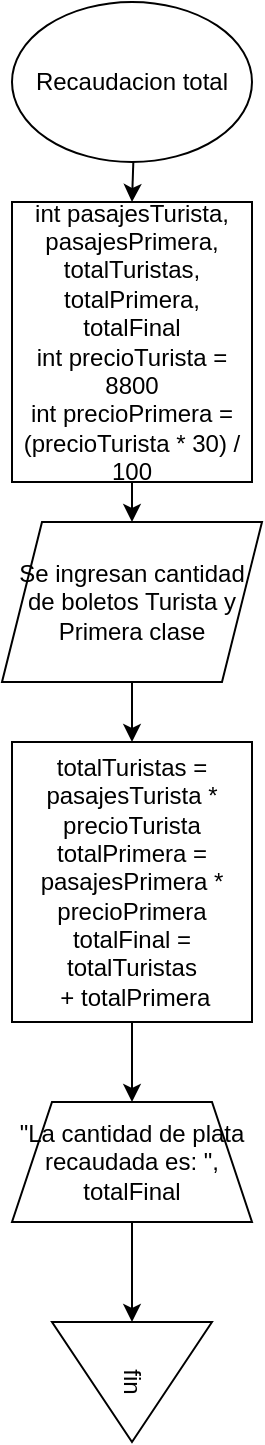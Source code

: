 <mxfile>
    <diagram id="ocYCHdFwPsP_puxFhfdW" name="Page-1">
        <mxGraphModel dx="1171" dy="787" grid="1" gridSize="10" guides="1" tooltips="1" connect="1" arrows="1" fold="1" page="1" pageScale="1" pageWidth="850" pageHeight="1100" math="0" shadow="0">
            <root>
                <mxCell id="0"/>
                <mxCell id="1" parent="0"/>
                <mxCell id="3" style="edgeStyle=none;html=1;" edge="1" parent="1" source="2" target="4">
                    <mxGeometry relative="1" as="geometry">
                        <mxPoint x="425" y="180" as="targetPoint"/>
                    </mxGeometry>
                </mxCell>
                <mxCell id="2" value="Recaudacion total" style="ellipse;whiteSpace=wrap;html=1;" vertex="1" parent="1">
                    <mxGeometry x="365" y="60" width="120" height="80" as="geometry"/>
                </mxCell>
                <mxCell id="5" style="edgeStyle=none;html=1;" edge="1" parent="1" source="4" target="6">
                    <mxGeometry relative="1" as="geometry">
                        <mxPoint x="425" y="290" as="targetPoint"/>
                    </mxGeometry>
                </mxCell>
                <mxCell id="4" value="int pasajesTurista, pasajesPrimera, totalTuristas, totalPrimera, totalFinal&lt;br&gt;int precioTurista = 8800&lt;br&gt;int precioPrimera = (precioTurista * 30) / 100" style="rounded=0;whiteSpace=wrap;html=1;" vertex="1" parent="1">
                    <mxGeometry x="365" y="160" width="120" height="140" as="geometry"/>
                </mxCell>
                <mxCell id="7" style="edgeStyle=none;html=1;" edge="1" parent="1" source="6" target="8">
                    <mxGeometry relative="1" as="geometry">
                        <mxPoint x="425" y="390" as="targetPoint"/>
                    </mxGeometry>
                </mxCell>
                <mxCell id="6" value="Se ingresan cantidad de boletos Turista y Primera clase" style="shape=parallelogram;perimeter=parallelogramPerimeter;whiteSpace=wrap;html=1;fixedSize=1;" vertex="1" parent="1">
                    <mxGeometry x="360" y="320" width="130" height="80" as="geometry"/>
                </mxCell>
                <mxCell id="11" style="edgeStyle=none;html=1;" edge="1" parent="1" source="8" target="12">
                    <mxGeometry relative="1" as="geometry">
                        <mxPoint x="425" y="610" as="targetPoint"/>
                    </mxGeometry>
                </mxCell>
                <mxCell id="8" value="totalTuristas = pasajesTurista * precioTurista&lt;br&gt;totalPrimera = pasajesPrimera * precioPrimera&lt;br&gt;totalFinal = totalTuristas&lt;br&gt;&amp;nbsp;+ totalPrimera" style="rounded=0;whiteSpace=wrap;html=1;" vertex="1" parent="1">
                    <mxGeometry x="365" y="430" width="120" height="140" as="geometry"/>
                </mxCell>
                <mxCell id="13" style="edgeStyle=none;html=1;" edge="1" parent="1" source="12" target="14">
                    <mxGeometry relative="1" as="geometry">
                        <mxPoint x="425" y="720" as="targetPoint"/>
                    </mxGeometry>
                </mxCell>
                <mxCell id="12" value="&quot;La cantidad de plata recaudada es: &quot;, totalFinal" style="shape=trapezoid;perimeter=trapezoidPerimeter;whiteSpace=wrap;html=1;fixedSize=1;" vertex="1" parent="1">
                    <mxGeometry x="365" y="610" width="120" height="60" as="geometry"/>
                </mxCell>
                <mxCell id="14" value="fin" style="triangle;whiteSpace=wrap;html=1;rotation=90;" vertex="1" parent="1">
                    <mxGeometry x="395" y="710" width="60" height="80" as="geometry"/>
                </mxCell>
            </root>
        </mxGraphModel>
    </diagram>
</mxfile>